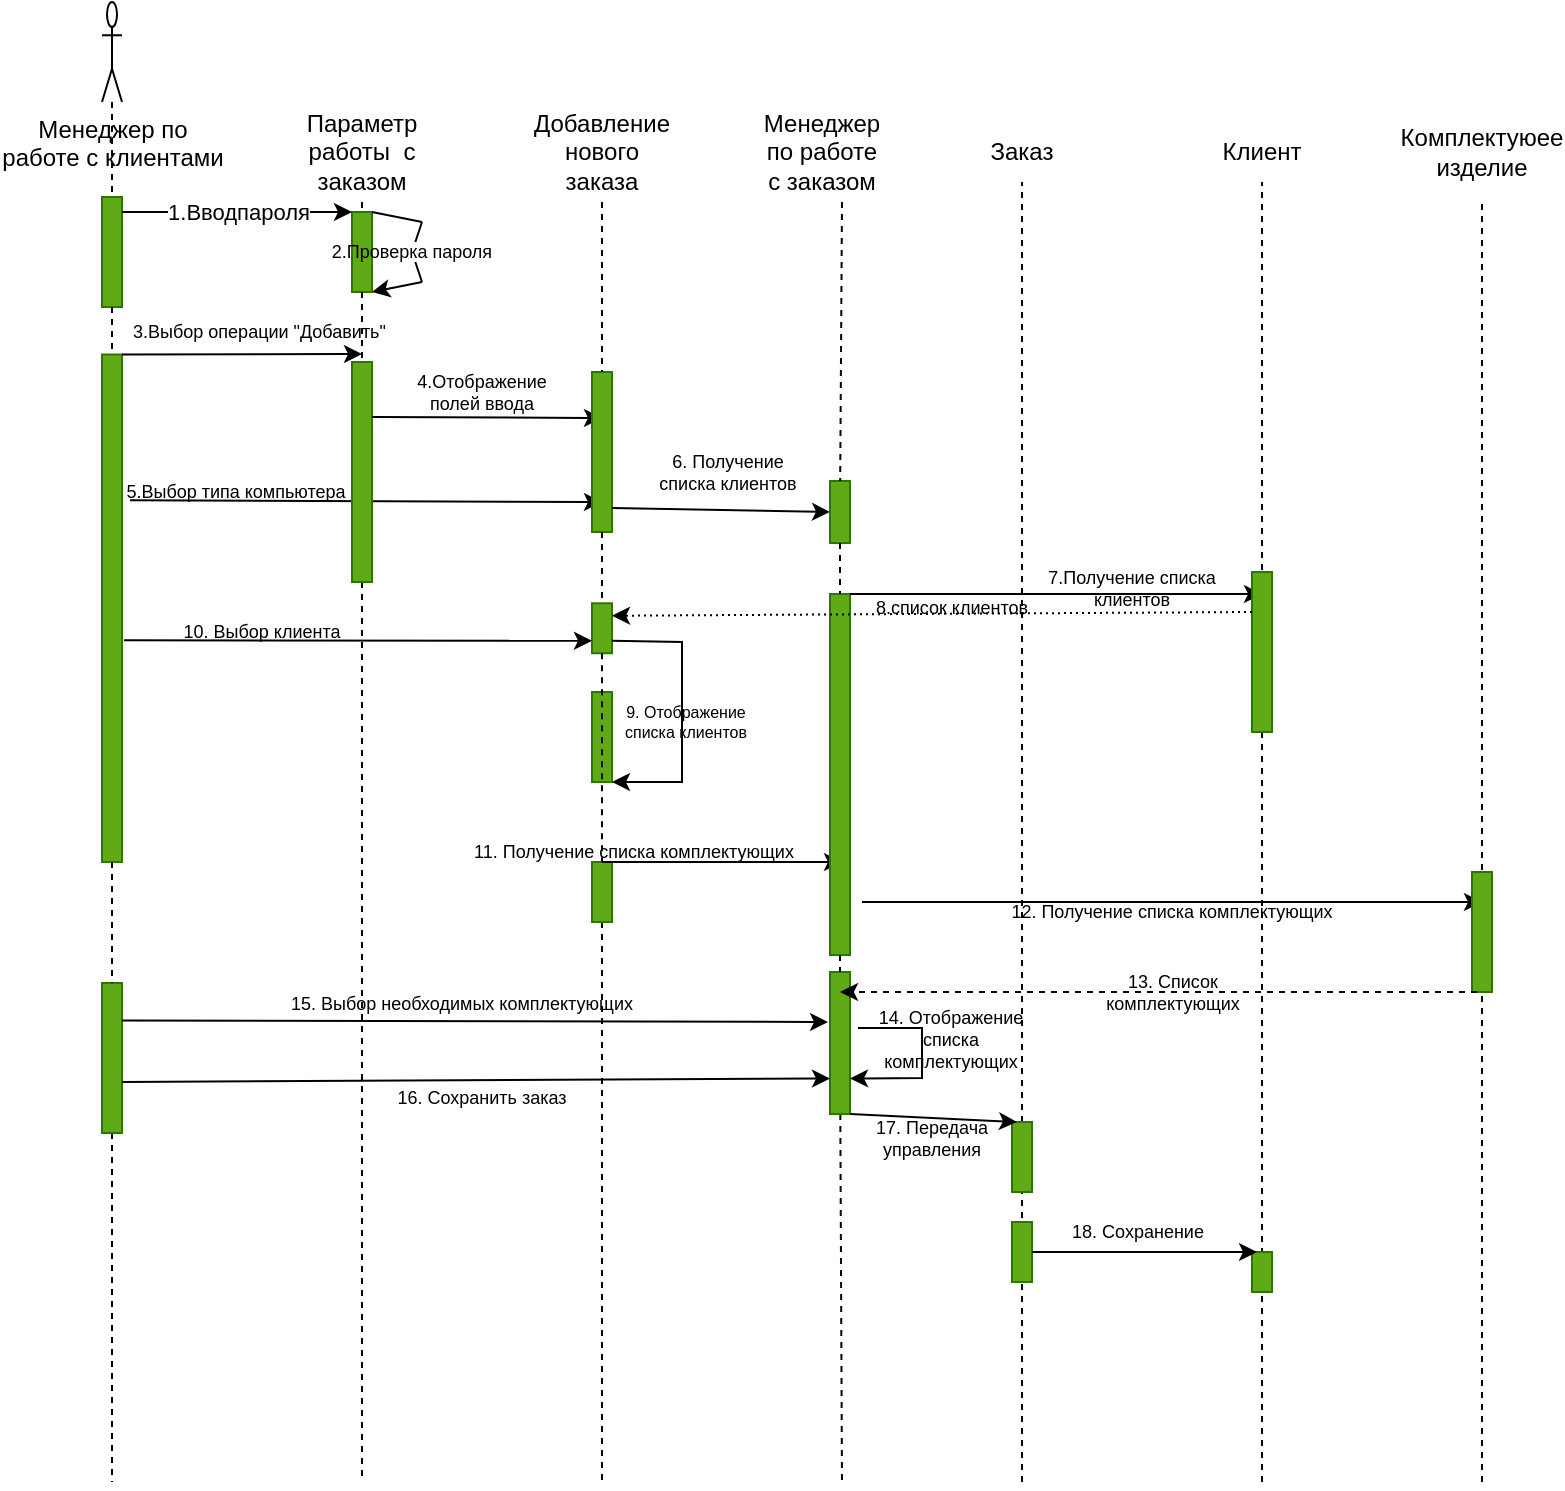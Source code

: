 <mxfile version="20.4.1" type="github"><diagram id="0ziL3dHy8nrjuiIo3gzr" name="Страница 1"><mxGraphModel dx="1422" dy="794" grid="1" gridSize="10" guides="1" tooltips="1" connect="1" arrows="1" fold="1" page="1" pageScale="1" pageWidth="827" pageHeight="1169" math="0" shadow="0"><root><mxCell id="0"/><mxCell id="1" parent="0"/><mxCell id="FttVwk9sLDS1Ou-zwMFi-49" value="" style="endArrow=classic;html=1;rounded=0;fontSize=9;exitX=0.287;exitY=-0.399;exitDx=0;exitDy=0;exitPerimeter=0;" parent="1" source="FttVwk9sLDS1Ou-zwMFi-38" edge="1"><mxGeometry width="50" height="50" relative="1" as="geometry"><mxPoint x="390" y="290" as="sourcePoint"/><mxPoint x="320" y="270" as="targetPoint"/></mxGeometry></mxCell><mxCell id="FttVwk9sLDS1Ou-zwMFi-2" value="Менеджер по &lt;br&gt;работе с клиентами" style="shape=umlActor;verticalLabelPosition=bottom;verticalAlign=top;html=1;outlineConnect=0;" parent="1" vertex="1"><mxGeometry x="70" y="20" width="10" height="50" as="geometry"/></mxCell><mxCell id="FttVwk9sLDS1Ou-zwMFi-3" value="" style="endArrow=none;dashed=1;html=1;rounded=0;startArrow=none;" parent="1" source="FttVwk9sLDS1Ou-zwMFi-97" edge="1"><mxGeometry width="50" height="50" relative="1" as="geometry"><mxPoint x="390" y="330" as="sourcePoint"/><mxPoint x="75" y="760" as="targetPoint"/></mxGeometry></mxCell><mxCell id="FttVwk9sLDS1Ou-zwMFi-5" value="" style="endArrow=none;dashed=1;html=1;rounded=0;startArrow=none;" parent="1" source="FttVwk9sLDS1Ou-zwMFi-63" edge="1"><mxGeometry width="50" height="50" relative="1" as="geometry"><mxPoint x="320" y="120" as="sourcePoint"/><mxPoint x="320" y="760" as="targetPoint"/></mxGeometry></mxCell><mxCell id="FttVwk9sLDS1Ou-zwMFi-6" value="" style="endArrow=none;dashed=1;html=1;rounded=0;startArrow=none;" parent="1" source="FttVwk9sLDS1Ou-zwMFi-42" edge="1"><mxGeometry width="50" height="50" relative="1" as="geometry"><mxPoint x="200" y="120" as="sourcePoint"/><mxPoint x="200" y="760" as="targetPoint"/></mxGeometry></mxCell><mxCell id="FttVwk9sLDS1Ou-zwMFi-8" value="Параметр работы&amp;nbsp; с заказом" style="text;html=1;strokeColor=none;fillColor=none;align=center;verticalAlign=middle;whiteSpace=wrap;rounded=0;" parent="1" vertex="1"><mxGeometry x="170" y="80" width="60" height="30" as="geometry"/></mxCell><mxCell id="FttVwk9sLDS1Ou-zwMFi-10" value="Добавление нового заказа" style="text;html=1;strokeColor=none;fillColor=none;align=center;verticalAlign=middle;whiteSpace=wrap;rounded=0;" parent="1" vertex="1"><mxGeometry x="290" y="80" width="60" height="30" as="geometry"/></mxCell><mxCell id="FttVwk9sLDS1Ou-zwMFi-11" value="Менеджер по работе с заказом" style="text;html=1;strokeColor=none;fillColor=none;align=center;verticalAlign=middle;whiteSpace=wrap;rounded=0;" parent="1" vertex="1"><mxGeometry x="400" y="80" width="60" height="30" as="geometry"/></mxCell><mxCell id="FttVwk9sLDS1Ou-zwMFi-12" value="" style="endArrow=none;dashed=1;html=1;rounded=0;startArrow=none;" parent="1" source="FttVwk9sLDS1Ou-zwMFi-91" edge="1"><mxGeometry width="50" height="50" relative="1" as="geometry"><mxPoint x="440" y="120" as="sourcePoint"/><mxPoint x="440" y="762" as="targetPoint"/></mxGeometry></mxCell><mxCell id="FttVwk9sLDS1Ou-zwMFi-13" value="Заказ" style="text;html=1;strokeColor=none;fillColor=none;align=center;verticalAlign=middle;whiteSpace=wrap;rounded=0;" parent="1" vertex="1"><mxGeometry x="500" y="80" width="60" height="30" as="geometry"/></mxCell><mxCell id="FttVwk9sLDS1Ou-zwMFi-14" value="" style="endArrow=none;dashed=1;html=1;rounded=0;entryX=0.5;entryY=1;entryDx=0;entryDy=0;" parent="1" target="FttVwk9sLDS1Ou-zwMFi-13" edge="1"><mxGeometry width="50" height="50" relative="1" as="geometry"><mxPoint x="530" y="760" as="sourcePoint"/><mxPoint x="440" y="180" as="targetPoint"/></mxGeometry></mxCell><mxCell id="FttVwk9sLDS1Ou-zwMFi-15" value="Клиент" style="text;html=1;strokeColor=none;fillColor=none;align=center;verticalAlign=middle;whiteSpace=wrap;rounded=0;" parent="1" vertex="1"><mxGeometry x="620" y="80" width="60" height="30" as="geometry"/></mxCell><mxCell id="FttVwk9sLDS1Ou-zwMFi-16" value="" style="endArrow=none;dashed=1;html=1;rounded=0;entryX=0.5;entryY=1;entryDx=0;entryDy=0;" parent="1" target="FttVwk9sLDS1Ou-zwMFi-15" edge="1"><mxGeometry width="50" height="50" relative="1" as="geometry"><mxPoint x="650" y="760" as="sourcePoint"/><mxPoint x="440" y="370" as="targetPoint"/></mxGeometry></mxCell><mxCell id="FttVwk9sLDS1Ou-zwMFi-17" value="" style="endArrow=none;dashed=1;html=1;rounded=0;" parent="1" edge="1"><mxGeometry width="50" height="50" relative="1" as="geometry"><mxPoint x="760" y="760" as="sourcePoint"/><mxPoint x="760" y="120" as="targetPoint"/></mxGeometry></mxCell><mxCell id="FttVwk9sLDS1Ou-zwMFi-18" value="Комплектуюее&lt;br&gt;изделие" style="text;html=1;strokeColor=none;fillColor=none;align=center;verticalAlign=middle;whiteSpace=wrap;rounded=0;" parent="1" vertex="1"><mxGeometry x="730" y="80" width="60" height="30" as="geometry"/></mxCell><mxCell id="FttVwk9sLDS1Ou-zwMFi-19" value="" style="rounded=0;whiteSpace=wrap;html=1;rotation=90;fillColor=#60a917;fontColor=#ffffff;strokeColor=#2D7600;" parent="1" vertex="1"><mxGeometry x="47.5" y="140" width="55" height="10" as="geometry"/></mxCell><mxCell id="FttVwk9sLDS1Ou-zwMFi-20" value="" style="endArrow=none;dashed=1;html=1;rounded=0;" parent="1" source="FttVwk9sLDS1Ou-zwMFi-2" target="FttVwk9sLDS1Ou-zwMFi-19" edge="1"><mxGeometry width="50" height="50" relative="1" as="geometry"><mxPoint x="75" y="70" as="sourcePoint"/><mxPoint x="75" y="760" as="targetPoint"/></mxGeometry></mxCell><mxCell id="FttVwk9sLDS1Ou-zwMFi-21" value="" style="rounded=0;whiteSpace=wrap;html=1;rotation=90;fillColor=#60a917;fontColor=#ffffff;strokeColor=#2D7600;" parent="1" vertex="1"><mxGeometry x="180" y="140.0" width="40" height="10" as="geometry"/></mxCell><mxCell id="FttVwk9sLDS1Ou-zwMFi-22" value="" style="endArrow=none;dashed=1;html=1;rounded=0;" parent="1" target="FttVwk9sLDS1Ou-zwMFi-21" edge="1"><mxGeometry width="50" height="50" relative="1" as="geometry"><mxPoint x="200" y="120" as="sourcePoint"/><mxPoint x="200" y="760" as="targetPoint"/></mxGeometry></mxCell><mxCell id="FttVwk9sLDS1Ou-zwMFi-24" value="" style="endArrow=classic;html=1;rounded=0;entryX=0;entryY=1;entryDx=0;entryDy=0;" parent="1" target="FttVwk9sLDS1Ou-zwMFi-21" edge="1"><mxGeometry relative="1" as="geometry"><mxPoint x="80" y="125" as="sourcePoint"/><mxPoint x="460" y="390" as="targetPoint"/></mxGeometry></mxCell><mxCell id="FttVwk9sLDS1Ou-zwMFi-25" value="1.Вводпароля" style="edgeLabel;resizable=0;html=1;align=center;verticalAlign=middle;" parent="FttVwk9sLDS1Ou-zwMFi-24" connectable="0" vertex="1"><mxGeometry relative="1" as="geometry"/></mxCell><mxCell id="FttVwk9sLDS1Ou-zwMFi-30" value="" style="endArrow=none;html=1;rounded=0;exitX=0;exitY=0;exitDx=0;exitDy=0;" parent="1" source="FttVwk9sLDS1Ou-zwMFi-21" edge="1"><mxGeometry width="50" height="50" relative="1" as="geometry"><mxPoint x="390" y="410" as="sourcePoint"/><mxPoint x="230" y="130" as="targetPoint"/></mxGeometry></mxCell><mxCell id="FttVwk9sLDS1Ou-zwMFi-31" value="" style="endArrow=none;html=1;rounded=0;startArrow=none;" parent="1" source="FttVwk9sLDS1Ou-zwMFi-33" edge="1"><mxGeometry width="50" height="50" relative="1" as="geometry"><mxPoint x="230" y="130" as="sourcePoint"/><mxPoint x="230" y="160" as="targetPoint"/></mxGeometry></mxCell><mxCell id="FttVwk9sLDS1Ou-zwMFi-32" value="" style="endArrow=classic;html=1;rounded=0;entryX=1;entryY=0;entryDx=0;entryDy=0;" parent="1" target="FttVwk9sLDS1Ou-zwMFi-21" edge="1"><mxGeometry width="50" height="50" relative="1" as="geometry"><mxPoint x="230" y="160" as="sourcePoint"/><mxPoint x="440" y="360" as="targetPoint"/></mxGeometry></mxCell><mxCell id="FttVwk9sLDS1Ou-zwMFi-33" value="2.Проверка пароля" style="text;html=1;strokeColor=none;fillColor=none;align=center;verticalAlign=middle;whiteSpace=wrap;rounded=0;fontSize=9;" parent="1" vertex="1"><mxGeometry x="180" y="140" width="90" height="10" as="geometry"/></mxCell><mxCell id="FttVwk9sLDS1Ou-zwMFi-37" value="" style="endArrow=none;html=1;rounded=0;" parent="1" target="FttVwk9sLDS1Ou-zwMFi-33" edge="1"><mxGeometry width="50" height="50" relative="1" as="geometry"><mxPoint x="230" y="130" as="sourcePoint"/><mxPoint x="230" y="160" as="targetPoint"/></mxGeometry></mxCell><mxCell id="FttVwk9sLDS1Ou-zwMFi-38" value="" style="rounded=0;whiteSpace=wrap;html=1;rotation=90;fillColor=#60a917;fontColor=#ffffff;strokeColor=#2D7600;" parent="1" vertex="1"><mxGeometry x="-51.87" y="318.13" width="253.75" height="10" as="geometry"/></mxCell><mxCell id="FttVwk9sLDS1Ou-zwMFi-39" value="" style="endArrow=none;dashed=1;html=1;rounded=0;startArrow=none;" parent="1" source="FttVwk9sLDS1Ou-zwMFi-19" target="FttVwk9sLDS1Ou-zwMFi-38" edge="1"><mxGeometry width="50" height="50" relative="1" as="geometry"><mxPoint x="75" y="172.5" as="sourcePoint"/><mxPoint x="75" y="760" as="targetPoint"/></mxGeometry></mxCell><mxCell id="FttVwk9sLDS1Ou-zwMFi-40" value="" style="endArrow=classic;html=1;rounded=0;exitX=0;exitY=0;exitDx=0;exitDy=0;" parent="1" source="FttVwk9sLDS1Ou-zwMFi-38" edge="1"><mxGeometry width="50" height="50" relative="1" as="geometry"><mxPoint x="390" y="300" as="sourcePoint"/><mxPoint x="200" y="196" as="targetPoint"/></mxGeometry></mxCell><mxCell id="FttVwk9sLDS1Ou-zwMFi-42" value="" style="rounded=0;whiteSpace=wrap;html=1;rotation=90;fillColor=#60a917;fontColor=#ffffff;strokeColor=#2D7600;" parent="1" vertex="1"><mxGeometry x="145" y="250" width="110" height="10" as="geometry"/></mxCell><mxCell id="FttVwk9sLDS1Ou-zwMFi-43" value="" style="endArrow=none;dashed=1;html=1;rounded=0;startArrow=none;" parent="1" source="FttVwk9sLDS1Ou-zwMFi-21" target="FttVwk9sLDS1Ou-zwMFi-42" edge="1"><mxGeometry width="50" height="50" relative="1" as="geometry"><mxPoint x="200" y="165" as="sourcePoint"/><mxPoint x="200" y="760" as="targetPoint"/></mxGeometry></mxCell><mxCell id="FttVwk9sLDS1Ou-zwMFi-44" value="3.Выбор операции &quot;Добавить&quot;&amp;nbsp;" style="text;html=1;strokeColor=none;fillColor=none;align=center;verticalAlign=middle;whiteSpace=wrap;rounded=0;fontSize=9;" parent="1" vertex="1"><mxGeometry x="80" y="170" width="140" height="30" as="geometry"/></mxCell><mxCell id="FttVwk9sLDS1Ou-zwMFi-47" value="" style="endArrow=classic;html=1;rounded=0;fontSize=9;exitX=0.25;exitY=0;exitDx=0;exitDy=0;" parent="1" source="FttVwk9sLDS1Ou-zwMFi-42" edge="1"><mxGeometry width="50" height="50" relative="1" as="geometry"><mxPoint x="390" y="290" as="sourcePoint"/><mxPoint x="320" y="228" as="targetPoint"/></mxGeometry></mxCell><mxCell id="FttVwk9sLDS1Ou-zwMFi-41" value="" style="rounded=0;whiteSpace=wrap;html=1;rotation=90;fillColor=#60a917;fontColor=#ffffff;strokeColor=#2D7600;" parent="1" vertex="1"><mxGeometry x="280" y="240" width="80" height="10" as="geometry"/></mxCell><mxCell id="FttVwk9sLDS1Ou-zwMFi-48" value="" style="endArrow=none;dashed=1;html=1;rounded=0;" parent="1" target="FttVwk9sLDS1Ou-zwMFi-41" edge="1"><mxGeometry width="50" height="50" relative="1" as="geometry"><mxPoint x="320" y="120" as="sourcePoint"/><mxPoint x="320" y="760" as="targetPoint"/></mxGeometry></mxCell><mxCell id="FttVwk9sLDS1Ou-zwMFi-50" value="5.Выбор типа компьютера" style="text;html=1;strokeColor=none;fillColor=none;align=center;verticalAlign=middle;whiteSpace=wrap;rounded=0;fontSize=9;" parent="1" vertex="1"><mxGeometry x="71.88" y="250" width="130" height="30" as="geometry"/></mxCell><mxCell id="FttVwk9sLDS1Ou-zwMFi-51" value="4.Отображение полей ввода" style="text;html=1;strokeColor=none;fillColor=none;align=center;verticalAlign=middle;whiteSpace=wrap;rounded=0;fontSize=9;" parent="1" vertex="1"><mxGeometry x="230" y="200" width="60" height="30" as="geometry"/></mxCell><mxCell id="FttVwk9sLDS1Ou-zwMFi-52" value="" style="rounded=0;whiteSpace=wrap;html=1;fontSize=9;rotation=90;fillColor=#60a917;fontColor=#ffffff;strokeColor=#2D7600;" parent="1" vertex="1"><mxGeometry x="307.5" y="328.13" width="25" height="10" as="geometry"/></mxCell><mxCell id="FttVwk9sLDS1Ou-zwMFi-54" value="" style="endArrow=none;dashed=1;html=1;rounded=0;startArrow=none;" parent="1" source="FttVwk9sLDS1Ou-zwMFi-41" target="FttVwk9sLDS1Ou-zwMFi-52" edge="1"><mxGeometry width="50" height="50" relative="1" as="geometry"><mxPoint x="320" y="285" as="sourcePoint"/><mxPoint x="320" y="760" as="targetPoint"/></mxGeometry></mxCell><mxCell id="FttVwk9sLDS1Ou-zwMFi-55" value="" style="rounded=0;whiteSpace=wrap;html=1;fontSize=9;rotation=90;fillColor=#60a917;fontColor=#ffffff;strokeColor=#2D7600;" parent="1" vertex="1"><mxGeometry x="297.5" y="382.5" width="45" height="10" as="geometry"/></mxCell><mxCell id="FttVwk9sLDS1Ou-zwMFi-57" value="" style="endArrow=classic;html=1;rounded=0;fontSize=9;exitX=0.563;exitY=-0.099;exitDx=0;exitDy=0;exitPerimeter=0;entryX=0.75;entryY=1;entryDx=0;entryDy=0;" parent="1" source="FttVwk9sLDS1Ou-zwMFi-38" target="FttVwk9sLDS1Ou-zwMFi-52" edge="1"><mxGeometry width="50" height="50" relative="1" as="geometry"><mxPoint x="390" y="280" as="sourcePoint"/><mxPoint x="440" y="230" as="targetPoint"/></mxGeometry></mxCell><mxCell id="FttVwk9sLDS1Ou-zwMFi-58" value="10. Выбор клиента" style="text;html=1;strokeColor=none;fillColor=none;align=center;verticalAlign=middle;whiteSpace=wrap;rounded=0;fontSize=9;" parent="1" vertex="1"><mxGeometry x="100" y="320" width="100" height="30" as="geometry"/></mxCell><mxCell id="FttVwk9sLDS1Ou-zwMFi-59" value="" style="endArrow=classic;html=1;rounded=0;fontSize=9;exitX=0.75;exitY=0;exitDx=0;exitDy=0;entryX=1;entryY=0;entryDx=0;entryDy=0;" parent="1" source="FttVwk9sLDS1Ou-zwMFi-52" target="FttVwk9sLDS1Ou-zwMFi-55" edge="1"><mxGeometry width="50" height="50" relative="1" as="geometry"><mxPoint x="390" y="270" as="sourcePoint"/><mxPoint x="390" y="340" as="targetPoint"/><Array as="points"><mxPoint x="360" y="340"/><mxPoint x="360" y="410"/><mxPoint x="340" y="410"/></Array></mxGeometry></mxCell><mxCell id="FttVwk9sLDS1Ou-zwMFi-60" value="9. Отображение списка клиентов" style="text;html=1;strokeColor=none;fillColor=none;align=center;verticalAlign=middle;whiteSpace=wrap;rounded=0;fontSize=8;" parent="1" vertex="1"><mxGeometry x="324" y="360" width="76" height="40" as="geometry"/></mxCell><mxCell id="FttVwk9sLDS1Ou-zwMFi-63" value="" style="rounded=0;whiteSpace=wrap;html=1;fontSize=8;rotation=90;fillColor=#60a917;fontColor=#ffffff;strokeColor=#2D7600;" parent="1" vertex="1"><mxGeometry x="305" y="460" width="30" height="10" as="geometry"/></mxCell><mxCell id="FttVwk9sLDS1Ou-zwMFi-64" value="" style="endArrow=none;dashed=1;html=1;rounded=0;startArrow=none;" parent="1" source="FttVwk9sLDS1Ou-zwMFi-52" target="FttVwk9sLDS1Ou-zwMFi-63" edge="1"><mxGeometry width="50" height="50" relative="1" as="geometry"><mxPoint x="320" y="345.63" as="sourcePoint"/><mxPoint x="320" y="760" as="targetPoint"/></mxGeometry></mxCell><mxCell id="FttVwk9sLDS1Ou-zwMFi-65" value="" style="endArrow=classic;html=1;rounded=0;fontSize=8;exitX=0;exitY=0.5;exitDx=0;exitDy=0;" parent="1" source="FttVwk9sLDS1Ou-zwMFi-63" edge="1"><mxGeometry width="50" height="50" relative="1" as="geometry"><mxPoint x="390" y="550" as="sourcePoint"/><mxPoint x="440" y="450" as="targetPoint"/></mxGeometry></mxCell><mxCell id="FttVwk9sLDS1Ou-zwMFi-66" value="11. Получение списка комплектующих" style="text;html=1;strokeColor=none;fillColor=none;align=center;verticalAlign=middle;whiteSpace=wrap;rounded=0;fontSize=9;" parent="1" vertex="1"><mxGeometry x="248.5" y="430" width="174" height="30" as="geometry"/></mxCell><mxCell id="FttVwk9sLDS1Ou-zwMFi-69" value="" style="rounded=0;whiteSpace=wrap;html=1;fontSize=9;rotation=90;fillColor=#60a917;fontColor=#ffffff;strokeColor=#2D7600;" parent="1" vertex="1"><mxGeometry x="423.5" y="270" width="31" height="10" as="geometry"/></mxCell><mxCell id="FttVwk9sLDS1Ou-zwMFi-70" value="" style="endArrow=none;dashed=1;html=1;rounded=0;" parent="1" target="FttVwk9sLDS1Ou-zwMFi-69" edge="1"><mxGeometry width="50" height="50" relative="1" as="geometry"><mxPoint x="440" y="120" as="sourcePoint"/><mxPoint x="440" y="762" as="targetPoint"/></mxGeometry></mxCell><mxCell id="FttVwk9sLDS1Ou-zwMFi-71" value="" style="endArrow=classic;html=1;rounded=0;fontSize=9;exitX=0.85;exitY=0;exitDx=0;exitDy=0;exitPerimeter=0;entryX=0.5;entryY=1;entryDx=0;entryDy=0;" parent="1" source="FttVwk9sLDS1Ou-zwMFi-41" target="FttVwk9sLDS1Ou-zwMFi-69" edge="1"><mxGeometry width="50" height="50" relative="1" as="geometry"><mxPoint x="390" y="440" as="sourcePoint"/><mxPoint x="440" y="390" as="targetPoint"/></mxGeometry></mxCell><mxCell id="FttVwk9sLDS1Ou-zwMFi-72" value="6. Получение списка клиентов" style="text;html=1;strokeColor=none;fillColor=none;align=center;verticalAlign=middle;whiteSpace=wrap;rounded=0;fontSize=9;" parent="1" vertex="1"><mxGeometry x="342.5" y="240" width="80" height="30" as="geometry"/></mxCell><mxCell id="FttVwk9sLDS1Ou-zwMFi-73" value="" style="rounded=0;whiteSpace=wrap;html=1;fontSize=9;rotation=90;fillColor=#60a917;fontColor=#ffffff;strokeColor=#2D7600;" parent="1" vertex="1"><mxGeometry x="348.75" y="401.25" width="180.5" height="10" as="geometry"/></mxCell><mxCell id="FttVwk9sLDS1Ou-zwMFi-74" value="" style="endArrow=none;dashed=1;html=1;rounded=0;startArrow=none;" parent="1" source="FttVwk9sLDS1Ou-zwMFi-69" target="FttVwk9sLDS1Ou-zwMFi-73" edge="1"><mxGeometry width="50" height="50" relative="1" as="geometry"><mxPoint x="439.032" y="290.5" as="sourcePoint"/><mxPoint x="440" y="762" as="targetPoint"/></mxGeometry></mxCell><mxCell id="FttVwk9sLDS1Ou-zwMFi-75" value="" style="endArrow=classic;html=1;rounded=0;fontSize=9;exitX=0;exitY=0;exitDx=0;exitDy=0;entryX=0.138;entryY=0.5;entryDx=0;entryDy=0;entryPerimeter=0;" parent="1" source="FttVwk9sLDS1Ou-zwMFi-73" target="FttVwk9sLDS1Ou-zwMFi-76" edge="1"><mxGeometry width="50" height="50" relative="1" as="geometry"><mxPoint x="390" y="430" as="sourcePoint"/><mxPoint x="650" y="335" as="targetPoint"/></mxGeometry></mxCell><mxCell id="FttVwk9sLDS1Ou-zwMFi-76" value="" style="rounded=0;whiteSpace=wrap;html=1;fontSize=9;rotation=90;fillColor=#60a917;fontColor=#ffffff;strokeColor=#2D7600;" parent="1" vertex="1"><mxGeometry x="610" y="340" width="80" height="10" as="geometry"/></mxCell><mxCell id="FttVwk9sLDS1Ou-zwMFi-83" value="7.Получение списка клиентов" style="text;html=1;strokeColor=none;fillColor=none;align=center;verticalAlign=middle;whiteSpace=wrap;rounded=0;fontSize=9;" parent="1" vertex="1"><mxGeometry x="530" y="298.13" width="110" height="30" as="geometry"/></mxCell><mxCell id="FttVwk9sLDS1Ou-zwMFi-86" value="" style="endArrow=classic;html=1;rounded=0;fontSize=9;exitX=0.25;exitY=1;exitDx=0;exitDy=0;entryX=0.25;entryY=0;entryDx=0;entryDy=0;dashed=1;dashPattern=1 2;" parent="1" source="FttVwk9sLDS1Ou-zwMFi-76" target="FttVwk9sLDS1Ou-zwMFi-52" edge="1"><mxGeometry width="50" height="50" relative="1" as="geometry"><mxPoint x="410" y="420" as="sourcePoint"/><mxPoint x="460" y="370" as="targetPoint"/></mxGeometry></mxCell><mxCell id="FttVwk9sLDS1Ou-zwMFi-87" value="8.список клиентов" style="text;html=1;strokeColor=none;fillColor=none;align=center;verticalAlign=middle;whiteSpace=wrap;rounded=0;fontSize=9;" parent="1" vertex="1"><mxGeometry x="454.5" y="308.13" width="80" height="30" as="geometry"/></mxCell><mxCell id="FttVwk9sLDS1Ou-zwMFi-88" value="" style="endArrow=classic;html=1;rounded=0;fontSize=9;" parent="1" edge="1"><mxGeometry width="50" height="50" relative="1" as="geometry"><mxPoint x="450" y="470" as="sourcePoint"/><mxPoint x="760" y="470" as="targetPoint"/></mxGeometry></mxCell><mxCell id="FttVwk9sLDS1Ou-zwMFi-89" value="" style="rounded=0;whiteSpace=wrap;html=1;fontSize=9;rotation=90;fillColor=#60a917;fontColor=#ffffff;strokeColor=#2D7600;" parent="1" vertex="1"><mxGeometry x="730" y="480" width="60" height="10" as="geometry"/></mxCell><mxCell id="FttVwk9sLDS1Ou-zwMFi-90" value="12. Получение списка комплектующих" style="text;html=1;strokeColor=none;fillColor=none;align=center;verticalAlign=middle;whiteSpace=wrap;rounded=0;fontSize=9;" parent="1" vertex="1"><mxGeometry x="520" y="460" width="170" height="30" as="geometry"/></mxCell><mxCell id="FttVwk9sLDS1Ou-zwMFi-91" value="" style="rounded=0;whiteSpace=wrap;html=1;fontSize=9;rotation=90;fillColor=#60a917;fontColor=#ffffff;strokeColor=#2D7600;" parent="1" vertex="1"><mxGeometry x="403.5" y="535.5" width="71" height="10" as="geometry"/></mxCell><mxCell id="FttVwk9sLDS1Ou-zwMFi-92" value="" style="endArrow=none;dashed=1;html=1;rounded=0;startArrow=none;" parent="1" source="FttVwk9sLDS1Ou-zwMFi-73" target="FttVwk9sLDS1Ou-zwMFi-91" edge="1"><mxGeometry width="50" height="50" relative="1" as="geometry"><mxPoint x="439.254" y="496.5" as="sourcePoint"/><mxPoint x="440" y="762" as="targetPoint"/></mxGeometry></mxCell><mxCell id="FttVwk9sLDS1Ou-zwMFi-93" value="" style="endArrow=classic;html=1;rounded=0;fontSize=9;exitX=1;exitY=0.75;exitDx=0;exitDy=0;dashed=1;" parent="1" source="FttVwk9sLDS1Ou-zwMFi-89" edge="1"><mxGeometry width="50" height="50" relative="1" as="geometry"><mxPoint x="410" y="390" as="sourcePoint"/><mxPoint x="439" y="515" as="targetPoint"/></mxGeometry></mxCell><mxCell id="FttVwk9sLDS1Ou-zwMFi-94" value="13. Список комплектующих" style="text;html=1;strokeColor=none;fillColor=none;align=center;verticalAlign=middle;whiteSpace=wrap;rounded=0;fontSize=9;" parent="1" vertex="1"><mxGeometry x="557.5" y="500" width="95" height="30" as="geometry"/></mxCell><mxCell id="FttVwk9sLDS1Ou-zwMFi-97" value="" style="rounded=0;whiteSpace=wrap;html=1;fontSize=9;rotation=90;fillColor=#60a917;fontColor=#ffffff;strokeColor=#2D7600;" parent="1" vertex="1"><mxGeometry x="37.5" y="543" width="75" height="10" as="geometry"/></mxCell><mxCell id="FttVwk9sLDS1Ou-zwMFi-98" value="" style="endArrow=none;dashed=1;html=1;rounded=0;startArrow=none;" parent="1" source="FttVwk9sLDS1Ou-zwMFi-38" target="FttVwk9sLDS1Ou-zwMFi-97" edge="1"><mxGeometry width="50" height="50" relative="1" as="geometry"><mxPoint x="75.004" y="450.005" as="sourcePoint"/><mxPoint x="75" y="760" as="targetPoint"/></mxGeometry></mxCell><mxCell id="FttVwk9sLDS1Ou-zwMFi-99" value="15. Выбор необходимых комплектующих" style="text;html=1;strokeColor=none;fillColor=none;align=center;verticalAlign=middle;whiteSpace=wrap;rounded=0;fontSize=9;" parent="1" vertex="1"><mxGeometry x="150" y="505.5" width="200" height="30" as="geometry"/></mxCell><mxCell id="FttVwk9sLDS1Ou-zwMFi-100" value="" style="endArrow=classic;html=1;rounded=0;fontSize=9;exitX=0.25;exitY=0;exitDx=0;exitDy=0;entryX=0.352;entryY=1.1;entryDx=0;entryDy=0;entryPerimeter=0;" parent="1" source="FttVwk9sLDS1Ou-zwMFi-97" target="FttVwk9sLDS1Ou-zwMFi-91" edge="1"><mxGeometry width="50" height="50" relative="1" as="geometry"><mxPoint x="410" y="480" as="sourcePoint"/><mxPoint x="460" y="430" as="targetPoint"/></mxGeometry></mxCell><mxCell id="FttVwk9sLDS1Ou-zwMFi-103" value="" style="endArrow=classic;html=1;rounded=0;fontSize=9;exitX=0.66;exitY=0;exitDx=0;exitDy=0;exitPerimeter=0;entryX=0.75;entryY=1;entryDx=0;entryDy=0;" parent="1" source="FttVwk9sLDS1Ou-zwMFi-97" target="FttVwk9sLDS1Ou-zwMFi-91" edge="1"><mxGeometry width="50" height="50" relative="1" as="geometry"><mxPoint x="410" y="480" as="sourcePoint"/><mxPoint x="430" y="560" as="targetPoint"/></mxGeometry></mxCell><mxCell id="FttVwk9sLDS1Ou-zwMFi-104" value="16. Сохранить заказ" style="text;html=1;strokeColor=none;fillColor=none;align=center;verticalAlign=middle;whiteSpace=wrap;rounded=0;fontSize=9;" parent="1" vertex="1"><mxGeometry x="205" y="553" width="110" height="30" as="geometry"/></mxCell><mxCell id="FttVwk9sLDS1Ou-zwMFi-106" value="" style="endArrow=classic;html=1;rounded=0;fontSize=9;exitX=0.394;exitY=-0.4;exitDx=0;exitDy=0;exitPerimeter=0;entryX=0.75;entryY=0;entryDx=0;entryDy=0;" parent="1" source="FttVwk9sLDS1Ou-zwMFi-91" target="FttVwk9sLDS1Ou-zwMFi-91" edge="1"><mxGeometry width="50" height="50" relative="1" as="geometry"><mxPoint x="410" y="470" as="sourcePoint"/><mxPoint x="460" y="420" as="targetPoint"/><Array as="points"><mxPoint x="480" y="533"/><mxPoint x="480" y="550"/><mxPoint x="480" y="558"/></Array></mxGeometry></mxCell><mxCell id="FttVwk9sLDS1Ou-zwMFi-107" value="14. Отображение списка комплектующих" style="text;html=1;strokeColor=none;fillColor=none;align=center;verticalAlign=middle;whiteSpace=wrap;rounded=0;fontSize=9;" parent="1" vertex="1"><mxGeometry x="454.13" y="524.5" width="80.75" height="28.5" as="geometry"/></mxCell><mxCell id="FttVwk9sLDS1Ou-zwMFi-108" value="" style="rounded=0;whiteSpace=wrap;html=1;fontSize=9;rotation=90;fillColor=#60a917;fontColor=#ffffff;strokeColor=#2D7600;" parent="1" vertex="1"><mxGeometry x="512.5" y="592.5" width="35" height="10" as="geometry"/></mxCell><mxCell id="FttVwk9sLDS1Ou-zwMFi-114" value="" style="endArrow=classic;html=1;rounded=0;fontSize=9;exitX=1;exitY=0;exitDx=0;exitDy=0;entryX=0;entryY=0.75;entryDx=0;entryDy=0;" parent="1" source="FttVwk9sLDS1Ou-zwMFi-91" target="FttVwk9sLDS1Ou-zwMFi-108" edge="1"><mxGeometry width="50" height="50" relative="1" as="geometry"><mxPoint x="430" y="530" as="sourcePoint"/><mxPoint x="480" y="480" as="targetPoint"/></mxGeometry></mxCell><mxCell id="FttVwk9sLDS1Ou-zwMFi-115" value="17. Передача управления" style="text;html=1;strokeColor=none;fillColor=none;align=center;verticalAlign=middle;whiteSpace=wrap;rounded=0;fontSize=9;" parent="1" vertex="1"><mxGeometry x="440" y="572.5" width="90" height="30" as="geometry"/></mxCell><mxCell id="FttVwk9sLDS1Ou-zwMFi-116" value="" style="rounded=0;whiteSpace=wrap;html=1;fontSize=9;rotation=90;fillColor=#60a917;fontColor=#ffffff;strokeColor=#2D7600;" parent="1" vertex="1"><mxGeometry x="515" y="640" width="30" height="10" as="geometry"/></mxCell><mxCell id="FttVwk9sLDS1Ou-zwMFi-118" value="" style="rounded=0;whiteSpace=wrap;html=1;fontSize=9;rotation=90;fillColor=#60a917;fontColor=#ffffff;strokeColor=#2D7600;" parent="1" vertex="1"><mxGeometry x="640" y="650" width="20" height="10" as="geometry"/></mxCell><mxCell id="FttVwk9sLDS1Ou-zwMFi-120" value="" style="endArrow=classic;html=1;rounded=0;fontSize=9;entryX=0;entryY=0.75;entryDx=0;entryDy=0;exitX=0.5;exitY=0;exitDx=0;exitDy=0;" parent="1" source="FttVwk9sLDS1Ou-zwMFi-116" target="FttVwk9sLDS1Ou-zwMFi-118" edge="1"><mxGeometry width="50" height="50" relative="1" as="geometry"><mxPoint x="320" y="590" as="sourcePoint"/><mxPoint x="370" y="540" as="targetPoint"/></mxGeometry></mxCell><mxCell id="FttVwk9sLDS1Ou-zwMFi-121" value="18. Сохранение" style="text;html=1;strokeColor=none;fillColor=none;align=center;verticalAlign=middle;whiteSpace=wrap;rounded=0;fontSize=9;" parent="1" vertex="1"><mxGeometry x="547.5" y="620" width="80" height="30" as="geometry"/></mxCell></root></mxGraphModel></diagram></mxfile>